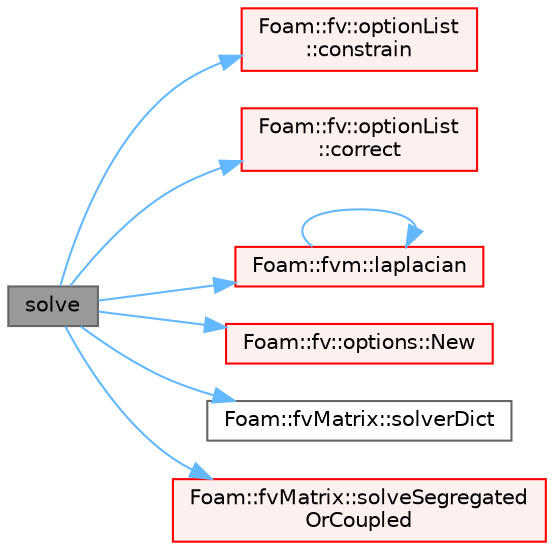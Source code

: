 digraph "solve"
{
 // LATEX_PDF_SIZE
  bgcolor="transparent";
  edge [fontname=Helvetica,fontsize=10,labelfontname=Helvetica,labelfontsize=10];
  node [fontname=Helvetica,fontsize=10,shape=box,height=0.2,width=0.4];
  rankdir="LR";
  Node1 [id="Node000001",label="solve",height=0.2,width=0.4,color="gray40", fillcolor="grey60", style="filled", fontcolor="black",tooltip=" "];
  Node1 -> Node2 [id="edge1_Node000001_Node000002",color="steelblue1",style="solid",tooltip=" "];
  Node2 [id="Node000002",label="Foam::fv::optionList\l::constrain",height=0.2,width=0.4,color="red", fillcolor="#FFF0F0", style="filled",URL="$classFoam_1_1fv_1_1optionList.html#ab41c286bca1d06f1df7ae33c4f45b1bd",tooltip=" "];
  Node1 -> Node7 [id="edge2_Node000001_Node000007",color="steelblue1",style="solid",tooltip=" "];
  Node7 [id="Node000007",label="Foam::fv::optionList\l::correct",height=0.2,width=0.4,color="red", fillcolor="#FFF0F0", style="filled",URL="$classFoam_1_1fv_1_1optionList.html#ae3e6a795c3429c465e44e8953d47e34a",tooltip=" "];
  Node1 -> Node9 [id="edge3_Node000001_Node000009",color="steelblue1",style="solid",tooltip=" "];
  Node9 [id="Node000009",label="Foam::fvm::laplacian",height=0.2,width=0.4,color="red", fillcolor="#FFF0F0", style="filled",URL="$namespaceFoam_1_1fvm.html#a05679b154654e47e9f1e2fbd2bc0bae0",tooltip=" "];
  Node9 -> Node9 [id="edge4_Node000009_Node000009",color="steelblue1",style="solid",tooltip=" "];
  Node1 -> Node11 [id="edge5_Node000001_Node000011",color="steelblue1",style="solid",tooltip=" "];
  Node11 [id="Node000011",label="Foam::fv::options::New",height=0.2,width=0.4,color="red", fillcolor="#FFF0F0", style="filled",URL="$classFoam_1_1fv_1_1options.html#a616ee355e53d26b92cf6a39d39f5c594",tooltip=" "];
  Node1 -> Node15 [id="edge6_Node000001_Node000015",color="steelblue1",style="solid",tooltip=" "];
  Node15 [id="Node000015",label="Foam::fvMatrix::solverDict",height=0.2,width=0.4,color="grey40", fillcolor="white", style="filled",URL="$classFoam_1_1fvMatrix.html#afb2981f4462b042ab3d5625d1d9c52c4",tooltip=" "];
  Node1 -> Node16 [id="edge7_Node000001_Node000016",color="steelblue1",style="solid",tooltip=" "];
  Node16 [id="Node000016",label="Foam::fvMatrix::solveSegregated\lOrCoupled",height=0.2,width=0.4,color="red", fillcolor="#FFF0F0", style="filled",URL="$classFoam_1_1fvMatrix.html#aaeedf059307391d7057bc985b0abec96",tooltip=" "];
}
